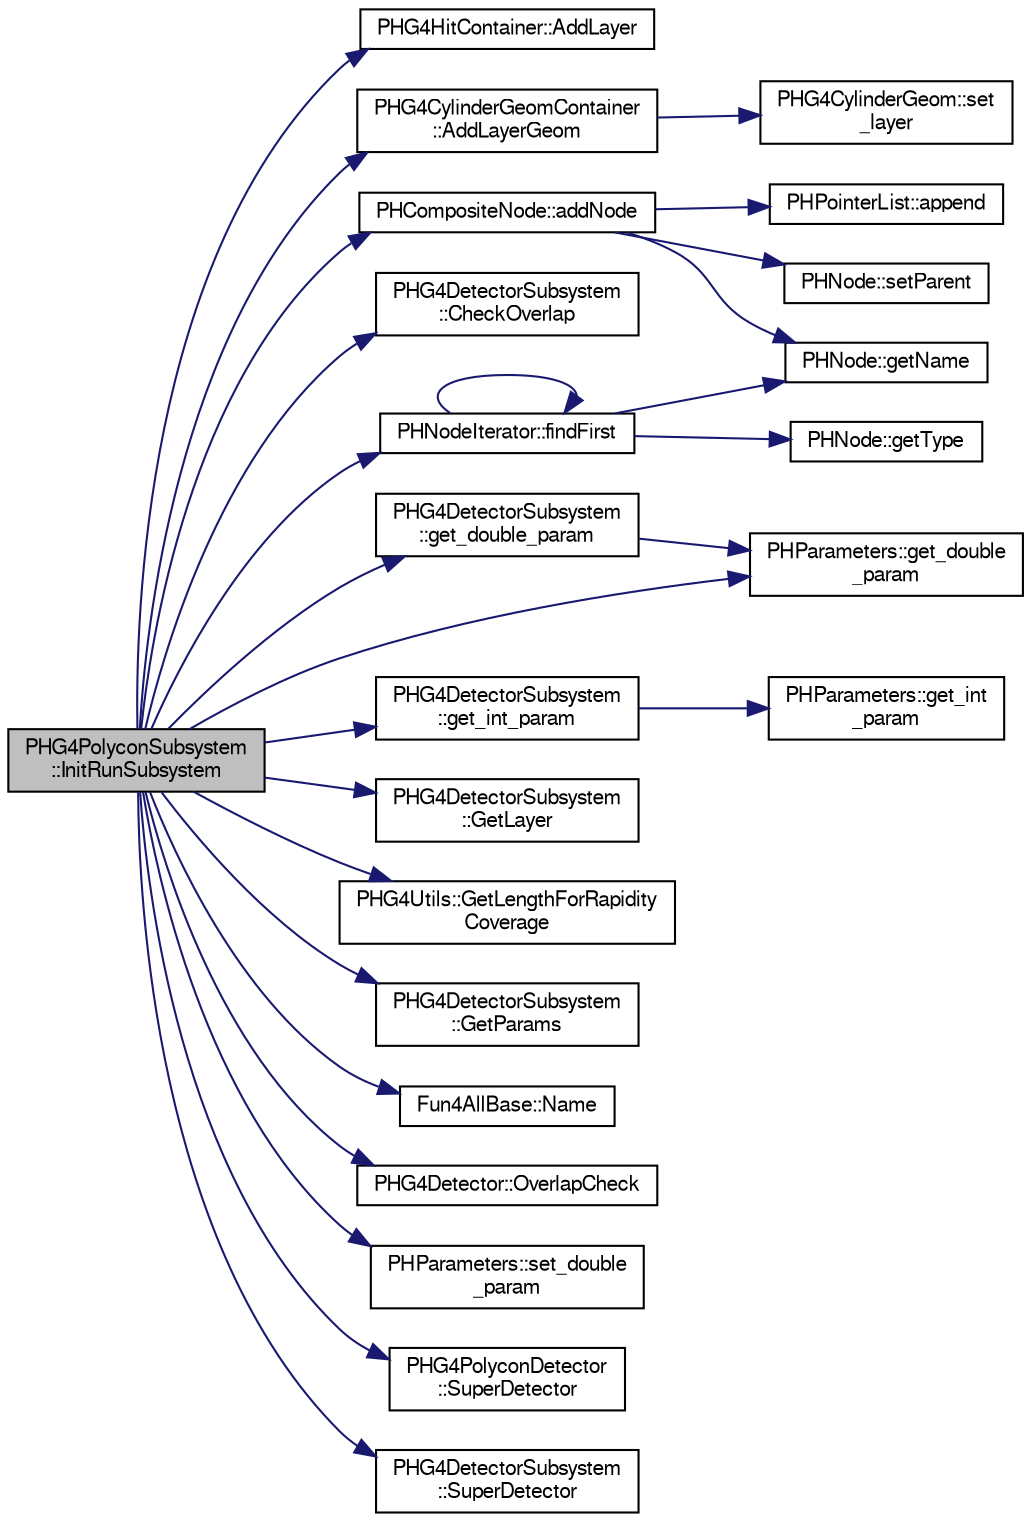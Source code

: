 digraph "PHG4PolyconSubsystem::InitRunSubsystem"
{
  bgcolor="transparent";
  edge [fontname="FreeSans",fontsize="10",labelfontname="FreeSans",labelfontsize="10"];
  node [fontname="FreeSans",fontsize="10",shape=record];
  rankdir="LR";
  Node1 [label="PHG4PolyconSubsystem\l::InitRunSubsystem",height=0.2,width=0.4,color="black", fillcolor="grey75", style="filled" fontcolor="black"];
  Node1 -> Node2 [color="midnightblue",fontsize="10",style="solid",fontname="FreeSans"];
  Node2 [label="PHG4HitContainer::AddLayer",height=0.2,width=0.4,color="black",URL="$d4/d30/classPHG4HitContainer.html#ab6b839bb51d6eb2f878651f6c3a52ca9"];
  Node1 -> Node3 [color="midnightblue",fontsize="10",style="solid",fontname="FreeSans"];
  Node3 [label="PHG4CylinderGeomContainer\l::AddLayerGeom",height=0.2,width=0.4,color="black",URL="$d4/de7/classPHG4CylinderGeomContainer.html#a3ddfc417362ea09b1d729976dc7fb570"];
  Node3 -> Node4 [color="midnightblue",fontsize="10",style="solid",fontname="FreeSans"];
  Node4 [label="PHG4CylinderGeom::set\l_layer",height=0.2,width=0.4,color="black",URL="$dc/d30/classPHG4CylinderGeom.html#a895b261e61edef72e564ced68e55ab66"];
  Node1 -> Node5 [color="midnightblue",fontsize="10",style="solid",fontname="FreeSans"];
  Node5 [label="PHCompositeNode::addNode",height=0.2,width=0.4,color="black",URL="$d5/dca/classPHCompositeNode.html#ac7dbf017614c324e218a001d729607bf"];
  Node5 -> Node6 [color="midnightblue",fontsize="10",style="solid",fontname="FreeSans"];
  Node6 [label="PHPointerList::append",height=0.2,width=0.4,color="black",URL="$d6/d86/classPHPointerList.html#af5fc4e6958b5b90c57bfb497566f503c"];
  Node5 -> Node7 [color="midnightblue",fontsize="10",style="solid",fontname="FreeSans"];
  Node7 [label="PHNode::getName",height=0.2,width=0.4,color="black",URL="$dc/d82/classPHNode.html#aca3576f926a4401eddc3d88bf0ce0de3"];
  Node5 -> Node8 [color="midnightblue",fontsize="10",style="solid",fontname="FreeSans"];
  Node8 [label="PHNode::setParent",height=0.2,width=0.4,color="black",URL="$dc/d82/classPHNode.html#adda2bd6cef2d5067bbe3016a990b7198"];
  Node1 -> Node9 [color="midnightblue",fontsize="10",style="solid",fontname="FreeSans"];
  Node9 [label="PHG4DetectorSubsystem\l::CheckOverlap",height=0.2,width=0.4,color="black",URL="$d5/d29/classPHG4DetectorSubsystem.html#a3a654db38f49eafe08c5fb725f63c959"];
  Node1 -> Node10 [color="midnightblue",fontsize="10",style="solid",fontname="FreeSans"];
  Node10 [label="PHNodeIterator::findFirst",height=0.2,width=0.4,color="black",URL="$d5/d07/classPHNodeIterator.html#aea98bf8619af59b1212a94fb32106baa"];
  Node10 -> Node11 [color="midnightblue",fontsize="10",style="solid",fontname="FreeSans"];
  Node11 [label="PHNode::getType",height=0.2,width=0.4,color="black",URL="$dc/d82/classPHNode.html#a4ab1f90aed955a652813bfe377087bda"];
  Node10 -> Node7 [color="midnightblue",fontsize="10",style="solid",fontname="FreeSans"];
  Node10 -> Node10 [color="midnightblue",fontsize="10",style="solid",fontname="FreeSans"];
  Node1 -> Node12 [color="midnightblue",fontsize="10",style="solid",fontname="FreeSans"];
  Node12 [label="PHG4DetectorSubsystem\l::get_double_param",height=0.2,width=0.4,color="black",URL="$d5/d29/classPHG4DetectorSubsystem.html#ac1432a8cbba08919cd979a2ab8c0b6c9"];
  Node12 -> Node13 [color="midnightblue",fontsize="10",style="solid",fontname="FreeSans"];
  Node13 [label="PHParameters::get_double\l_param",height=0.2,width=0.4,color="black",URL="$dd/dae/classPHParameters.html#aa61ce249b94375d9af4482c36a1308cf"];
  Node1 -> Node13 [color="midnightblue",fontsize="10",style="solid",fontname="FreeSans"];
  Node1 -> Node14 [color="midnightblue",fontsize="10",style="solid",fontname="FreeSans"];
  Node14 [label="PHG4DetectorSubsystem\l::get_int_param",height=0.2,width=0.4,color="black",URL="$d5/d29/classPHG4DetectorSubsystem.html#a0782302d2c93bb541eb2bc6c642b047b"];
  Node14 -> Node15 [color="midnightblue",fontsize="10",style="solid",fontname="FreeSans"];
  Node15 [label="PHParameters::get_int\l_param",height=0.2,width=0.4,color="black",URL="$dd/dae/classPHParameters.html#a0241ca27a369ab4865ac3d79620ac27c"];
  Node1 -> Node16 [color="midnightblue",fontsize="10",style="solid",fontname="FreeSans"];
  Node16 [label="PHG4DetectorSubsystem\l::GetLayer",height=0.2,width=0.4,color="black",URL="$d5/d29/classPHG4DetectorSubsystem.html#a9c9fc303db21d021153ed9bd2f636643"];
  Node1 -> Node17 [color="midnightblue",fontsize="10",style="solid",fontname="FreeSans"];
  Node17 [label="PHG4Utils::GetLengthForRapidity\lCoverage",height=0.2,width=0.4,color="black",URL="$df/d02/classPHG4Utils.html#a39fd17cf82482e755eb4bde3237dcdb2"];
  Node1 -> Node18 [color="midnightblue",fontsize="10",style="solid",fontname="FreeSans"];
  Node18 [label="PHG4DetectorSubsystem\l::GetParams",height=0.2,width=0.4,color="black",URL="$d5/d29/classPHG4DetectorSubsystem.html#a6ce8e425ac50e6f13d44075bd6843dcf"];
  Node1 -> Node19 [color="midnightblue",fontsize="10",style="solid",fontname="FreeSans"];
  Node19 [label="Fun4AllBase::Name",height=0.2,width=0.4,color="black",URL="$d5/dec/classFun4AllBase.html#a41f9ac377743d046f590617fd6f4f0ed",tooltip="Returns the name of this module. "];
  Node1 -> Node20 [color="midnightblue",fontsize="10",style="solid",fontname="FreeSans"];
  Node20 [label="PHG4Detector::OverlapCheck",height=0.2,width=0.4,color="black",URL="$d3/de7/classPHG4Detector.html#a66317072e07262741c28f524681dd0fe"];
  Node1 -> Node21 [color="midnightblue",fontsize="10",style="solid",fontname="FreeSans"];
  Node21 [label="PHParameters::set_double\l_param",height=0.2,width=0.4,color="black",URL="$dd/dae/classPHParameters.html#a75005aa44390e1eb574603b0b230152b"];
  Node1 -> Node22 [color="midnightblue",fontsize="10",style="solid",fontname="FreeSans"];
  Node22 [label="PHG4PolyconDetector\l::SuperDetector",height=0.2,width=0.4,color="black",URL="$d8/db8/classPHG4PolyconDetector.html#a345fbb1fb5c1a5876084d55eb034afa3"];
  Node1 -> Node23 [color="midnightblue",fontsize="10",style="solid",fontname="FreeSans"];
  Node23 [label="PHG4DetectorSubsystem\l::SuperDetector",height=0.2,width=0.4,color="black",URL="$d5/d29/classPHG4DetectorSubsystem.html#a77a3c2f18604af4bc24e71703bdfb7de"];
}
